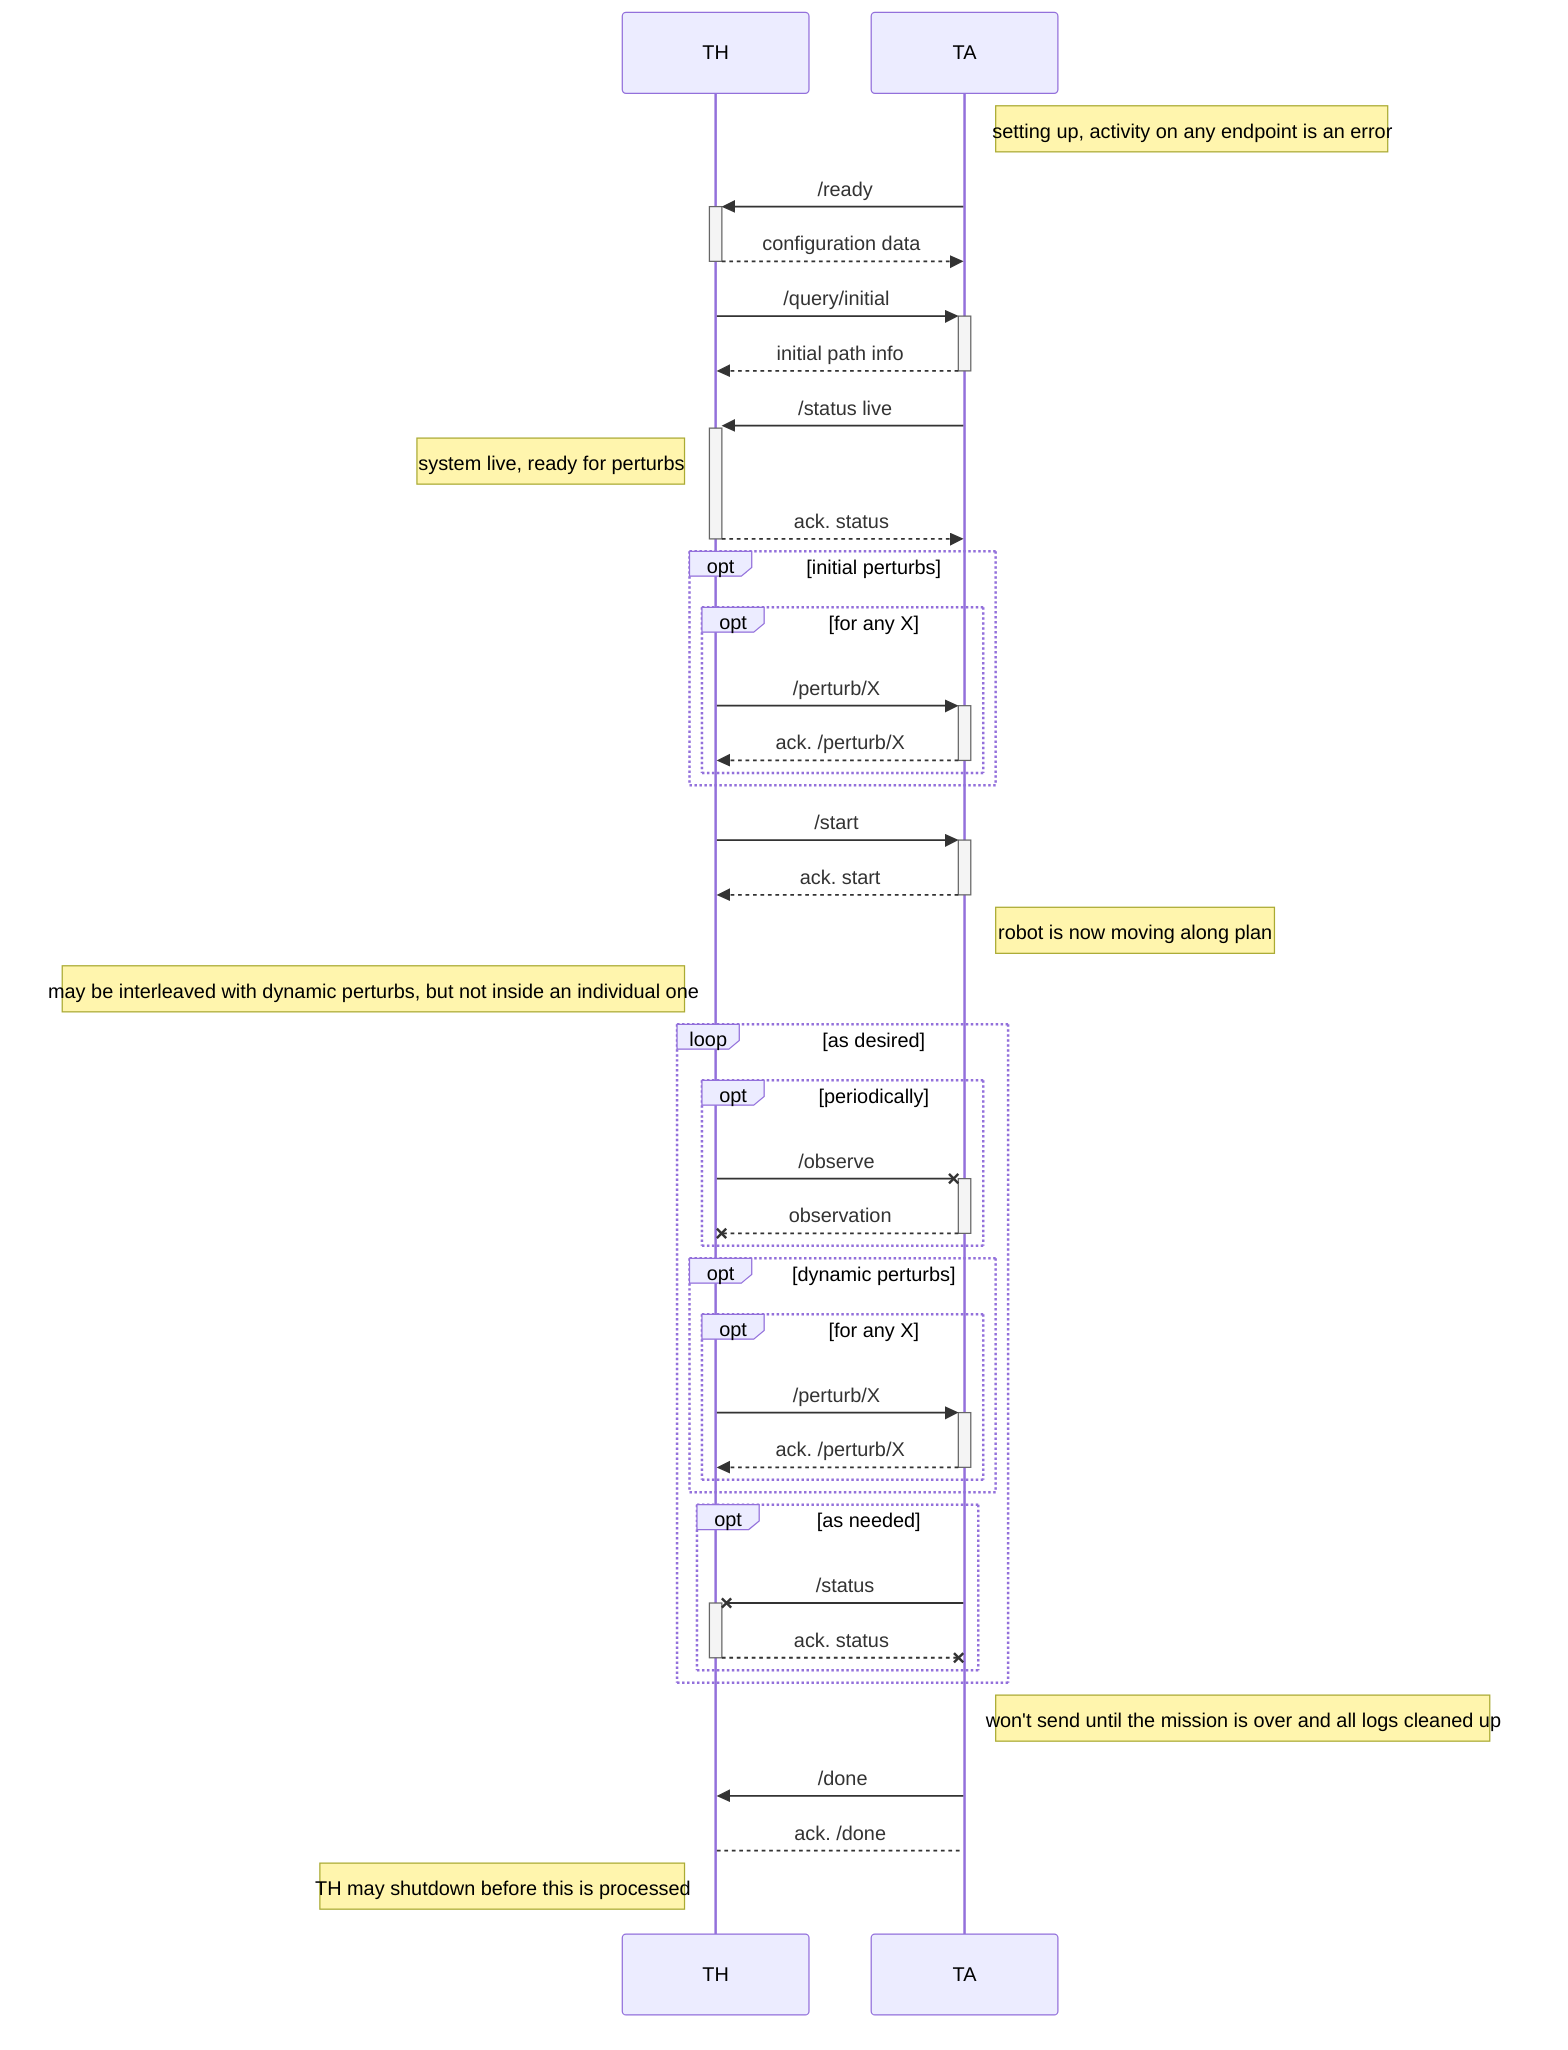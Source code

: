 sequenceDiagram
        participant TH
        participant TA

	Note right of TA: setting up, activity on any endpoint is an error

        TA ->>+ TH: /ready
        TH -->>- TA: configuration data
        TH ->>+ TA: /query/initial
        TA -->>- TH: initial path info

        TA ->>+ TH: /status live
        Note left of TH: system live, ready for perturbs
        TH -->>- TA: ack. status

        opt initial perturbs
            opt for any X
                 TH ->>+ TA: /perturb/X
                 TA -->>- TH: ack. /perturb/X
            end
        end

        TH ->>+ TA: /start
        TA -->>- TH: ack. start
        Note right of TA: robot is now moving along plan

        Note left of TH: may be interleaved with dynamic perturbs, but not inside an individual one
        loop as desired
                opt periodically
                    TH -x+ TA: /observe
                    TA --x- TH: observation
                end

                opt dynamic perturbs
                            opt for any X
                                 TH ->>+ TA: /perturb/X
                                 TA -->>- TH: ack. /perturb/X
                            end
                end

                opt as needed
                    TA -x+ TH: /status
                    TH --x- TA: ack. status
                end
        end

        Note right of TA: won't send until the mission is over and all logs cleaned up
        TA ->> TH: /done
        TH --> TA: ack. /done

        Note left of TH: TH may shutdown before this is processed